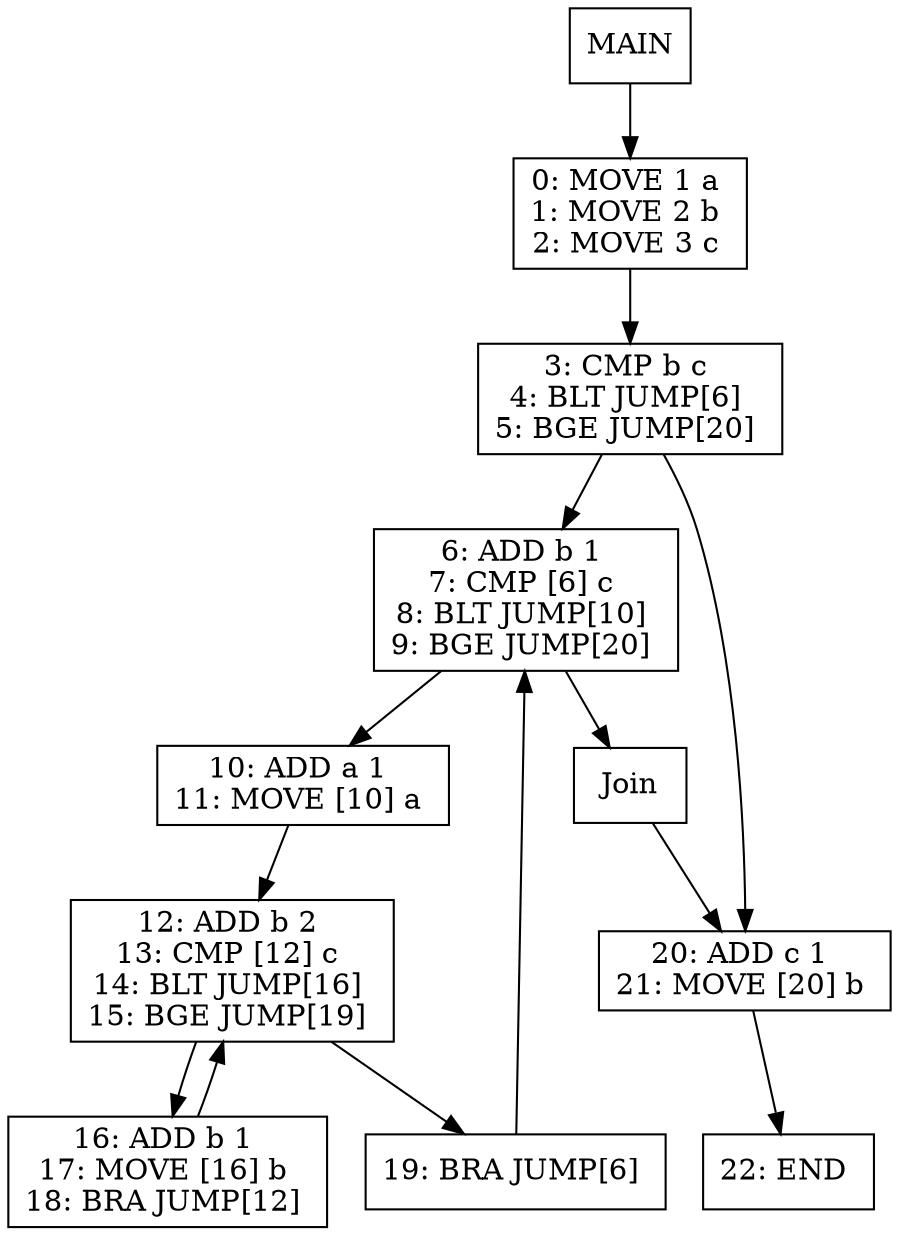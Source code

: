 digraph test030 {
node [shape=box]
1[label="MAIN"]
1 -> 3
3[label="0: MOVE 1 a 
1: MOVE 2 b 
2: MOVE 3 c 
"]
3 -> 6
6[label="3: CMP b c 
4: BLT JUMP[6] 
5: BGE JUMP[20] 
"]
6 -> 8
8[label="6: ADD b 1 
7: CMP [6] c 
8: BLT JUMP[10] 
9: BGE JUMP[20] 
"]
8 -> 10
10[label="10: ADD a 1 
11: MOVE [10] a 
"]
10 -> 11
11[label="12: ADD b 2 
13: CMP [12] c 
14: BLT JUMP[16] 
15: BGE JUMP[19] 
"]
11 -> 13
13[label="16: ADD b 1 
17: MOVE [16] b 
18: BRA JUMP[12] 
"]
13 -> 11
11 -> 12
12[label="19: BRA JUMP[6] 
"]
12 -> 8
8 -> 9
9[label="Join"]
9 -> 7
7[label="20: ADD c 1 
21: MOVE [20] b 
"]
7 -> 15
15[label="22: END 
"]
6 -> 7
}
